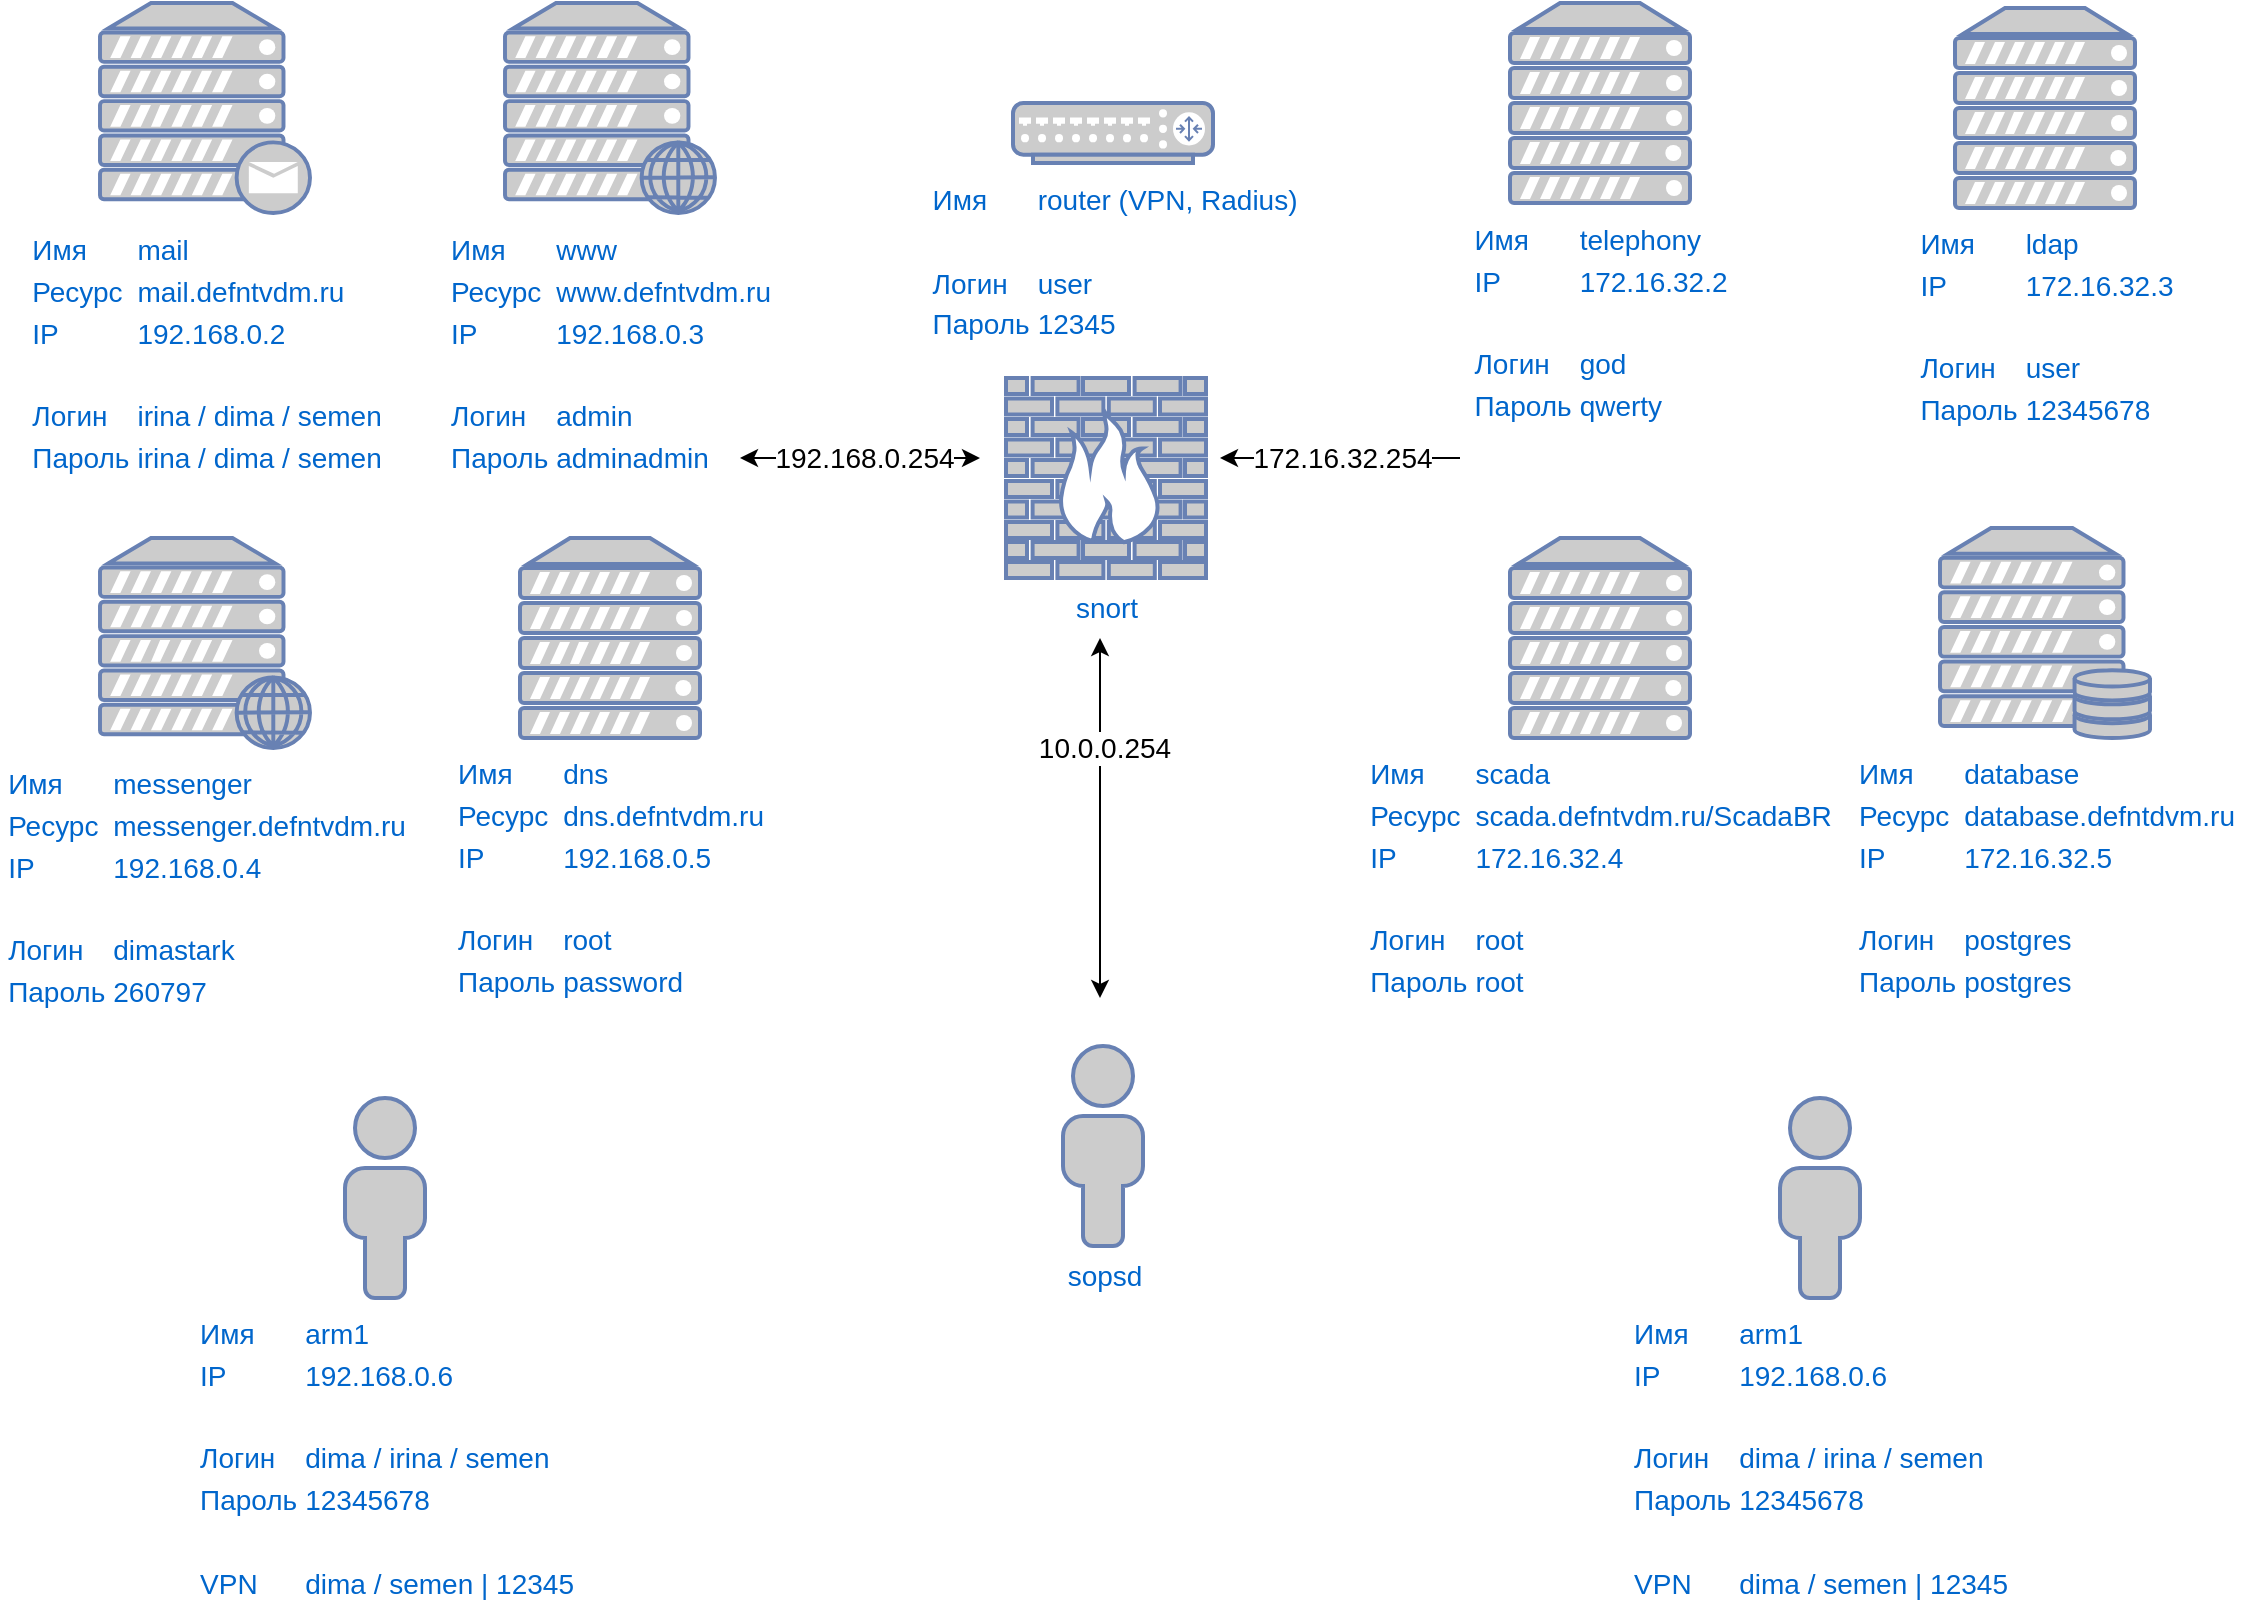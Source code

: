 <mxfile version="10.7.6" type="github"><diagram id="j66EtQMUlOiz9ElDJGNn" name="Page-1"><mxGraphModel dx="2343" dy="1110" grid="1" gridSize="10" guides="1" tooltips="1" connect="1" arrows="1" fold="1" page="1" pageScale="1" pageWidth="827" pageHeight="1169" math="0" shadow="0"><root><mxCell id="0"/><mxCell id="1" parent="0"/><mxCell id="AadQ7rjE2HAG9gOBs0Dw-43" value="&lt;div style=&quot;text-align: left&quot;&gt;&lt;span style=&quot;font-size: 14px&quot;&gt;sopsd&lt;/span&gt;&lt;/div&gt;" style="fontColor=#0066CC;verticalAlign=top;verticalLabelPosition=bottom;labelPosition=center;align=center;html=1;outlineConnect=0;fillColor=#CCCCCC;strokeColor=#6881B3;gradientColor=none;gradientDirection=north;strokeWidth=2;shape=mxgraph.networks.user_male;fontSize=12;" vertex="1" parent="1"><mxGeometry x="401.5" y="534" width="40" height="100" as="geometry"/></mxCell><mxCell id="AadQ7rjE2HAG9gOBs0Dw-49" value="&lt;table style=&quot;text-align: left ; font-size: 14px&quot;&gt;&lt;tbody&gt;&lt;tr&gt;&lt;td&gt;&lt;font style=&quot;font-size: 14px&quot;&gt;Имя&lt;/font&gt;&lt;/td&gt;&lt;td&gt;&lt;font style=&quot;font-size: 14px&quot;&gt;router (VPN, Radius)&lt;/font&gt;&lt;/td&gt;&lt;/tr&gt;&lt;tr&gt;&lt;td&gt;&lt;br&gt;&lt;/td&gt;&lt;td&gt;&lt;br&gt;&lt;/td&gt;&lt;/tr&gt;&lt;tr&gt;&lt;td&gt;&lt;font style=&quot;font-size: 14px&quot;&gt;Логин&lt;/font&gt;&lt;/td&gt;&lt;td&gt;&lt;font style=&quot;font-size: 14px&quot;&gt;user&lt;/font&gt;&lt;/td&gt;&lt;/tr&gt;&lt;tr&gt;&lt;td&gt;&lt;font style=&quot;font-size: 14px&quot;&gt;Пароль&lt;/font&gt;&lt;/td&gt;&lt;td&gt;&lt;font style=&quot;font-size: 14px&quot;&gt;12345&lt;/font&gt;&lt;/td&gt;&lt;/tr&gt;&lt;tr&gt;&lt;td&gt;&lt;font style=&quot;font-size: 14px&quot;&gt;&lt;br&gt;&lt;/font&gt;&lt;/td&gt;&lt;td&gt;&lt;font style=&quot;font-size: 14px&quot;&gt;&lt;br&gt;&lt;/font&gt;&lt;/td&gt;&lt;/tr&gt;&lt;/tbody&gt;&lt;/table&gt;&lt;div style=&quot;text-align: left&quot;&gt;&lt;br&gt;&lt;/div&gt;" style="fontColor=#0066CC;verticalAlign=top;verticalLabelPosition=bottom;labelPosition=center;align=center;html=1;outlineConnect=0;fillColor=#CCCCCC;strokeColor=#6881B3;gradientColor=none;gradientDirection=north;strokeWidth=2;shape=mxgraph.networks.router;fontSize=12;" vertex="1" parent="1"><mxGeometry x="376.5" y="62.5" width="100" height="30" as="geometry"/></mxCell><mxCell id="AadQ7rjE2HAG9gOBs0Dw-54" value="&lt;font style=&quot;font-size: 14px&quot;&gt;snort&lt;br&gt;&lt;/font&gt;&lt;br&gt;" style="fontColor=#0066CC;verticalAlign=top;verticalLabelPosition=bottom;labelPosition=center;align=center;html=1;outlineConnect=0;fillColor=#CCCCCC;strokeColor=#6881B3;gradientColor=none;gradientDirection=north;strokeWidth=2;shape=mxgraph.networks.firewall;" vertex="1" parent="1"><mxGeometry x="373" y="200" width="100" height="100" as="geometry"/></mxCell><mxCell id="AadQ7rjE2HAG9gOBs0Dw-56" value="" style="group;strokeColor=none;" vertex="1" connectable="0" parent="1"><mxGeometry x="-80" y="12.5" width="307.5" height="647.5" as="geometry"/></mxCell><mxCell id="AadQ7rjE2HAG9gOBs0Dw-23" value="&lt;table style=&quot;text-align: left ; font-size: 14px&quot;&gt;&lt;tbody&gt;&lt;tr&gt;&lt;td&gt;&lt;font style=&quot;font-size: 14px&quot;&gt;Имя&lt;/font&gt;&lt;/td&gt;&lt;td&gt;&lt;font style=&quot;font-size: 14px&quot;&gt;www&lt;/font&gt;&lt;/td&gt;&lt;/tr&gt;&lt;tr&gt;&lt;td&gt;&lt;font style=&quot;font-size: 14px&quot;&gt;Ресурс&lt;/font&gt;&lt;/td&gt;&lt;td&gt;&lt;font style=&quot;font-size: 14px&quot;&gt;www.defntvdm.ru&lt;/font&gt;&lt;/td&gt;&lt;/tr&gt;&lt;tr&gt;&lt;td&gt;&lt;font style=&quot;font-size: 14px&quot;&gt;IP&lt;/font&gt;&lt;/td&gt;&lt;td&gt;&lt;font style=&quot;font-size: 14px&quot;&gt;192.168.0.3&lt;/font&gt;&lt;/td&gt;&lt;/tr&gt;&lt;tr&gt;&lt;td&gt;&lt;font style=&quot;font-size: 14px&quot;&gt;&lt;br&gt;&lt;/font&gt;&lt;/td&gt;&lt;td&gt;&lt;font style=&quot;font-size: 14px&quot;&gt;&lt;br&gt;&lt;/font&gt;&lt;/td&gt;&lt;/tr&gt;&lt;tr&gt;&lt;td&gt;&lt;font style=&quot;font-size: 14px&quot;&gt;Логин&lt;/font&gt;&lt;/td&gt;&lt;td&gt;&lt;font style=&quot;font-size: 14px&quot;&gt;admin&lt;/font&gt;&lt;/td&gt;&lt;/tr&gt;&lt;tr&gt;&lt;td&gt;&lt;font style=&quot;font-size: 14px&quot;&gt;Пароль&lt;/font&gt;&lt;/td&gt;&lt;td&gt;&lt;font style=&quot;font-size: 14px&quot;&gt;adminadmin&lt;/font&gt;&lt;/td&gt;&lt;/tr&gt;&lt;/tbody&gt;&lt;/table&gt;" style="fontColor=#0066CC;verticalAlign=top;verticalLabelPosition=bottom;labelPosition=center;align=center;html=1;outlineConnect=0;fillColor=#CCCCCC;strokeColor=#6881B3;gradientColor=none;gradientDirection=north;strokeWidth=2;shape=mxgraph.networks.web_server;fontSize=12;" vertex="1" parent="AadQ7rjE2HAG9gOBs0Dw-56"><mxGeometry x="202.5" width="105" height="105" as="geometry"/></mxCell><mxCell id="AadQ7rjE2HAG9gOBs0Dw-27" value="&lt;table style=&quot;text-align: left ; font-size: 14px&quot;&gt;&lt;tbody&gt;&lt;tr&gt;&lt;td&gt;&lt;font style=&quot;font-size: 14px&quot;&gt;Имя&lt;/font&gt;&lt;/td&gt;&lt;td&gt;&lt;font style=&quot;font-size: 14px&quot;&gt;dns&lt;/font&gt;&lt;/td&gt;&lt;/tr&gt;&lt;tr&gt;&lt;td&gt;&lt;font style=&quot;font-size: 14px&quot;&gt;Ресурс&lt;/font&gt;&lt;/td&gt;&lt;td&gt;&lt;font style=&quot;font-size: 14px&quot;&gt;dns.defntvdm.ru&lt;/font&gt;&lt;/td&gt;&lt;/tr&gt;&lt;tr&gt;&lt;td&gt;&lt;font style=&quot;font-size: 14px&quot;&gt;IP&lt;/font&gt;&lt;/td&gt;&lt;td&gt;&lt;font style=&quot;font-size: 14px&quot;&gt;192.168.0.5&lt;/font&gt;&lt;/td&gt;&lt;/tr&gt;&lt;tr&gt;&lt;td&gt;&lt;font style=&quot;font-size: 14px&quot;&gt;&lt;br&gt;&lt;/font&gt;&lt;/td&gt;&lt;td&gt;&lt;font style=&quot;font-size: 14px&quot;&gt;&lt;br&gt;&lt;/font&gt;&lt;/td&gt;&lt;/tr&gt;&lt;tr&gt;&lt;td&gt;&lt;font style=&quot;font-size: 14px&quot;&gt;Логин&lt;/font&gt;&lt;/td&gt;&lt;td&gt;&lt;font style=&quot;font-size: 14px&quot;&gt;root&lt;/font&gt;&lt;/td&gt;&lt;/tr&gt;&lt;tr&gt;&lt;td&gt;&lt;font style=&quot;font-size: 14px&quot;&gt;Пароль&lt;/font&gt;&lt;/td&gt;&lt;td&gt;&lt;font style=&quot;font-size: 14px&quot;&gt;password&lt;/font&gt;&lt;/td&gt;&lt;/tr&gt;&lt;/tbody&gt;&lt;/table&gt;" style="fontColor=#0066CC;verticalAlign=top;verticalLabelPosition=bottom;labelPosition=center;align=center;html=1;outlineConnect=0;fillColor=#CCCCCC;strokeColor=#6881B3;gradientColor=none;gradientDirection=north;strokeWidth=2;shape=mxgraph.networks.server;fontSize=12;labelBorderColor=none;" vertex="1" parent="AadQ7rjE2HAG9gOBs0Dw-56"><mxGeometry x="210" y="267.5" width="90" height="100" as="geometry"/></mxCell><mxCell id="AadQ7rjE2HAG9gOBs0Dw-30" value="&lt;table style=&quot;text-align: left ; font-size: 14px&quot;&gt;&lt;tbody&gt;&lt;tr&gt;&lt;td&gt;&lt;font style=&quot;font-size: 14px&quot;&gt;Имя&lt;/font&gt;&lt;/td&gt;&lt;td&gt;&lt;font style=&quot;font-size: 14px&quot;&gt;messenger&lt;/font&gt;&lt;/td&gt;&lt;/tr&gt;&lt;tr&gt;&lt;td&gt;&lt;font style=&quot;font-size: 14px&quot;&gt;Ресурс&lt;/font&gt;&lt;/td&gt;&lt;td&gt;&lt;font style=&quot;font-size: 14px&quot;&gt;messenger.defntvdm.ru&lt;/font&gt;&lt;/td&gt;&lt;/tr&gt;&lt;tr&gt;&lt;td&gt;&lt;font style=&quot;font-size: 14px&quot;&gt;IP&lt;/font&gt;&lt;/td&gt;&lt;td&gt;&lt;font style=&quot;font-size: 14px&quot;&gt;192.168.0.4&lt;/font&gt;&lt;/td&gt;&lt;/tr&gt;&lt;tr&gt;&lt;td&gt;&lt;font style=&quot;font-size: 14px&quot;&gt;&lt;br&gt;&lt;/font&gt;&lt;/td&gt;&lt;td&gt;&lt;font style=&quot;font-size: 14px&quot;&gt;&lt;br&gt;&lt;/font&gt;&lt;/td&gt;&lt;/tr&gt;&lt;tr&gt;&lt;td&gt;&lt;font style=&quot;font-size: 14px&quot;&gt;Логин&lt;/font&gt;&lt;/td&gt;&lt;td&gt;&lt;font style=&quot;font-size: 14px&quot;&gt;dimastark&lt;/font&gt;&lt;/td&gt;&lt;/tr&gt;&lt;tr&gt;&lt;td&gt;&lt;font style=&quot;font-size: 14px&quot;&gt;Пароль&lt;/font&gt;&lt;/td&gt;&lt;td&gt;&lt;font style=&quot;font-size: 14px&quot;&gt;260797&lt;/font&gt;&lt;/td&gt;&lt;/tr&gt;&lt;/tbody&gt;&lt;/table&gt;" style="fontColor=#0066CC;verticalAlign=top;verticalLabelPosition=bottom;labelPosition=center;align=center;html=1;outlineConnect=0;fillColor=#CCCCCC;strokeColor=#6881B3;gradientColor=none;gradientDirection=north;strokeWidth=2;shape=mxgraph.networks.web_server;fontSize=12;labelBorderColor=none;" vertex="1" parent="AadQ7rjE2HAG9gOBs0Dw-56"><mxGeometry y="267.5" width="105" height="105" as="geometry"/></mxCell><mxCell id="AadQ7rjE2HAG9gOBs0Dw-33" value="&lt;table style=&quot;text-align: left ; font-size: 14px&quot;&gt;&lt;tbody&gt;&lt;tr&gt;&lt;td&gt;&lt;font style=&quot;font-size: 14px&quot;&gt;Имя&lt;/font&gt;&lt;/td&gt;&lt;td&gt;&lt;font style=&quot;font-size: 14px&quot;&gt;mail&lt;/font&gt;&lt;/td&gt;&lt;/tr&gt;&lt;tr&gt;&lt;td&gt;&lt;font style=&quot;font-size: 14px&quot;&gt;Ресурс&lt;/font&gt;&lt;/td&gt;&lt;td&gt;&lt;font style=&quot;font-size: 14px&quot;&gt;mail.defntvdm.ru&lt;/font&gt;&lt;/td&gt;&lt;/tr&gt;&lt;tr&gt;&lt;td&gt;&lt;font style=&quot;font-size: 14px&quot;&gt;IP&lt;/font&gt;&lt;/td&gt;&lt;td&gt;&lt;font style=&quot;font-size: 14px&quot;&gt;192.168.0.2&lt;/font&gt;&lt;/td&gt;&lt;/tr&gt;&lt;tr&gt;&lt;td&gt;&lt;font style=&quot;font-size: 14px&quot;&gt;&lt;br&gt;&lt;/font&gt;&lt;/td&gt;&lt;td&gt;&lt;font style=&quot;font-size: 14px&quot;&gt;&lt;br&gt;&lt;/font&gt;&lt;/td&gt;&lt;/tr&gt;&lt;tr&gt;&lt;td&gt;&lt;font style=&quot;font-size: 14px&quot;&gt;Логин&lt;/font&gt;&lt;/td&gt;&lt;td&gt;&lt;font style=&quot;font-size: 14px&quot;&gt;irina / dima / semen&lt;/font&gt;&lt;/td&gt;&lt;/tr&gt;&lt;tr&gt;&lt;td&gt;&lt;font style=&quot;font-size: 14px&quot;&gt;Пароль&lt;/font&gt;&lt;/td&gt;&lt;td&gt;&lt;font style=&quot;font-size: 14px&quot;&gt;irina / dima / semen&lt;/font&gt;&lt;/td&gt;&lt;/tr&gt;&lt;/tbody&gt;&lt;/table&gt;" style="fontColor=#0066CC;verticalAlign=top;verticalLabelPosition=bottom;labelPosition=center;align=center;html=1;outlineConnect=0;fillColor=#CCCCCC;strokeColor=#6881B3;gradientColor=none;gradientDirection=north;strokeWidth=2;shape=mxgraph.networks.mail_server;fontSize=12;" vertex="1" parent="AadQ7rjE2HAG9gOBs0Dw-56"><mxGeometry width="105" height="105" as="geometry"/></mxCell><mxCell id="AadQ7rjE2HAG9gOBs0Dw-34" value="&lt;table style=&quot;text-align: left ; font-size: 14px&quot;&gt;&lt;tbody&gt;&lt;tr&gt;&lt;td&gt;&lt;font style=&quot;font-size: 14px&quot;&gt;Имя&lt;/font&gt;&lt;/td&gt;&lt;td&gt;&lt;font style=&quot;font-size: 14px&quot;&gt;arm1&lt;/font&gt;&lt;/td&gt;&lt;/tr&gt;&lt;tr&gt;&lt;td&gt;&lt;font style=&quot;font-size: 14px&quot;&gt;IP&lt;/font&gt;&lt;/td&gt;&lt;td&gt;&lt;font style=&quot;font-size: 14px&quot;&gt;192.168.0.6&lt;/font&gt;&lt;/td&gt;&lt;/tr&gt;&lt;tr&gt;&lt;td&gt;&lt;font style=&quot;font-size: 14px&quot;&gt;&lt;br&gt;&lt;/font&gt;&lt;/td&gt;&lt;td&gt;&lt;font style=&quot;font-size: 14px&quot;&gt;&lt;br&gt;&lt;/font&gt;&lt;/td&gt;&lt;/tr&gt;&lt;tr&gt;&lt;td&gt;&lt;font style=&quot;font-size: 14px&quot;&gt;Логин&lt;/font&gt;&lt;/td&gt;&lt;td&gt;&lt;font style=&quot;font-size: 14px&quot;&gt;dima / irina / semen&lt;/font&gt;&lt;/td&gt;&lt;/tr&gt;&lt;tr&gt;&lt;td&gt;&lt;font style=&quot;font-size: 14px&quot;&gt;Пароль&lt;/font&gt;&lt;/td&gt;&lt;td&gt;&lt;font style=&quot;font-size: 14px&quot;&gt;12345678&lt;/font&gt;&lt;/td&gt;&lt;/tr&gt;&lt;tr&gt;&lt;td&gt;&lt;font style=&quot;font-size: 14px&quot;&gt;&lt;br&gt;&lt;/font&gt;&lt;/td&gt;&lt;td&gt;&lt;font style=&quot;font-size: 14px&quot;&gt;&lt;br&gt;&lt;/font&gt;&lt;/td&gt;&lt;/tr&gt;&lt;tr&gt;&lt;td&gt;&lt;font style=&quot;font-size: 14px&quot;&gt;VPN&lt;/font&gt;&lt;/td&gt;&lt;td&gt;&lt;font style=&quot;font-size: 14px&quot;&gt;dima / semen | 12345&lt;/font&gt;&lt;/td&gt;&lt;/tr&gt;&lt;/tbody&gt;&lt;/table&gt;" style="fontColor=#0066CC;verticalAlign=top;verticalLabelPosition=bottom;labelPosition=center;align=center;html=1;outlineConnect=0;fillColor=#CCCCCC;strokeColor=#6881B3;gradientColor=none;gradientDirection=north;strokeWidth=2;shape=mxgraph.networks.user_male;fontSize=12;labelBorderColor=none;" vertex="1" parent="AadQ7rjE2HAG9gOBs0Dw-56"><mxGeometry x="122.5" y="547.5" width="40" height="100" as="geometry"/></mxCell><mxCell id="AadQ7rjE2HAG9gOBs0Dw-57" value="" style="group" vertex="1" connectable="0" parent="1"><mxGeometry x="625" y="12.5" width="320" height="647.5" as="geometry"/></mxCell><mxCell id="AadQ7rjE2HAG9gOBs0Dw-36" value="&lt;table style=&quot;text-align: left ; font-size: 14px&quot;&gt;&lt;tbody&gt;&lt;tr&gt;&lt;td&gt;&lt;font style=&quot;font-size: 14px&quot;&gt;Имя&lt;/font&gt;&lt;/td&gt;&lt;td&gt;&lt;font style=&quot;font-size: 14px&quot;&gt;database&lt;/font&gt;&lt;/td&gt;&lt;/tr&gt;&lt;tr&gt;&lt;td&gt;&lt;font style=&quot;font-size: 14px&quot;&gt;Ресурс&lt;/font&gt;&lt;/td&gt;&lt;td&gt;&lt;font style=&quot;font-size: 14px&quot;&gt;database.defntdvm.ru&lt;/font&gt;&lt;/td&gt;&lt;/tr&gt;&lt;tr&gt;&lt;td&gt;&lt;font style=&quot;font-size: 14px&quot;&gt;IP&lt;/font&gt;&lt;/td&gt;&lt;td&gt;&lt;font style=&quot;font-size: 14px&quot;&gt;172.16.32.5&lt;/font&gt;&lt;/td&gt;&lt;/tr&gt;&lt;tr&gt;&lt;td&gt;&lt;font style=&quot;font-size: 14px&quot;&gt;&lt;br&gt;&lt;/font&gt;&lt;/td&gt;&lt;td&gt;&lt;font style=&quot;font-size: 14px&quot;&gt;&lt;br&gt;&lt;/font&gt;&lt;/td&gt;&lt;/tr&gt;&lt;tr&gt;&lt;td&gt;&lt;font style=&quot;font-size: 14px&quot;&gt;Логин&lt;/font&gt;&lt;/td&gt;&lt;td&gt;&lt;font style=&quot;font-size: 14px&quot;&gt;postgres&lt;/font&gt;&lt;/td&gt;&lt;/tr&gt;&lt;tr&gt;&lt;td&gt;&lt;font style=&quot;font-size: 14px&quot;&gt;Пароль&lt;/font&gt;&lt;/td&gt;&lt;td&gt;&lt;font style=&quot;font-size: 14px&quot;&gt;postgres&lt;/font&gt;&lt;/td&gt;&lt;/tr&gt;&lt;/tbody&gt;&lt;/table&gt;" style="fontColor=#0066CC;verticalAlign=top;verticalLabelPosition=bottom;labelPosition=center;align=center;html=1;outlineConnect=0;fillColor=#CCCCCC;strokeColor=#6881B3;gradientColor=none;gradientDirection=north;strokeWidth=2;shape=mxgraph.networks.server_storage;fontSize=12;" vertex="1" parent="AadQ7rjE2HAG9gOBs0Dw-57"><mxGeometry x="215" y="262.5" width="105" height="105" as="geometry"/></mxCell><mxCell id="AadQ7rjE2HAG9gOBs0Dw-37" value="&lt;table style=&quot;text-align: left ; font-size: 14px&quot;&gt;&lt;tbody&gt;&lt;tr&gt;&lt;td&gt;&lt;font style=&quot;font-size: 14px&quot;&gt;Имя&lt;/font&gt;&lt;/td&gt;&lt;td&gt;&lt;font style=&quot;font-size: 14px&quot;&gt;scada&lt;/font&gt;&lt;/td&gt;&lt;/tr&gt;&lt;tr&gt;&lt;td&gt;&lt;font style=&quot;font-size: 14px&quot;&gt;Ресурс&lt;/font&gt;&lt;/td&gt;&lt;td&gt;&lt;font style=&quot;font-size: 14px&quot;&gt;scada.defntvdm.ru/ScadaBR&lt;/font&gt;&lt;/td&gt;&lt;/tr&gt;&lt;tr&gt;&lt;td&gt;&lt;font style=&quot;font-size: 14px&quot;&gt;IP&lt;/font&gt;&lt;/td&gt;&lt;td&gt;&lt;font style=&quot;font-size: 14px&quot;&gt;172.16.32.4&lt;/font&gt;&lt;/td&gt;&lt;/tr&gt;&lt;tr&gt;&lt;td&gt;&lt;font style=&quot;font-size: 14px&quot;&gt;&lt;br&gt;&lt;/font&gt;&lt;/td&gt;&lt;td&gt;&lt;font style=&quot;font-size: 14px&quot;&gt;&lt;br&gt;&lt;/font&gt;&lt;/td&gt;&lt;/tr&gt;&lt;tr&gt;&lt;td&gt;&lt;font style=&quot;font-size: 14px&quot;&gt;Логин&lt;/font&gt;&lt;/td&gt;&lt;td&gt;&lt;font style=&quot;font-size: 14px&quot;&gt;root&lt;/font&gt;&lt;/td&gt;&lt;/tr&gt;&lt;tr&gt;&lt;td&gt;&lt;font style=&quot;font-size: 14px&quot;&gt;Пароль&lt;/font&gt;&lt;/td&gt;&lt;td&gt;&lt;font style=&quot;font-size: 14px&quot;&gt;root&lt;/font&gt;&lt;/td&gt;&lt;/tr&gt;&lt;/tbody&gt;&lt;/table&gt;" style="fontColor=#0066CC;verticalAlign=top;verticalLabelPosition=bottom;labelPosition=center;align=center;html=1;outlineConnect=0;fillColor=#CCCCCC;strokeColor=#6881B3;gradientColor=none;gradientDirection=north;strokeWidth=2;shape=mxgraph.networks.server;fontSize=12;" vertex="1" parent="AadQ7rjE2HAG9gOBs0Dw-57"><mxGeometry y="267.5" width="90" height="100" as="geometry"/></mxCell><mxCell id="AadQ7rjE2HAG9gOBs0Dw-38" value="&lt;table style=&quot;text-align: left ; font-size: 14px&quot;&gt;&lt;tbody&gt;&lt;tr&gt;&lt;td&gt;&lt;font style=&quot;font-size: 14px&quot;&gt;Имя&lt;/font&gt;&lt;/td&gt;&lt;td&gt;&lt;font style=&quot;font-size: 14px&quot;&gt;ldap&lt;/font&gt;&lt;/td&gt;&lt;/tr&gt;&lt;tr&gt;&lt;td&gt;&lt;font style=&quot;font-size: 14px&quot;&gt;IP&lt;/font&gt;&lt;/td&gt;&lt;td&gt;&lt;font style=&quot;font-size: 14px&quot;&gt;172.16.32.3&lt;/font&gt;&lt;/td&gt;&lt;/tr&gt;&lt;tr&gt;&lt;td&gt;&lt;font style=&quot;font-size: 14px&quot;&gt;&lt;br&gt;&lt;/font&gt;&lt;/td&gt;&lt;td&gt;&lt;font style=&quot;font-size: 14px&quot;&gt;&lt;br&gt;&lt;/font&gt;&lt;/td&gt;&lt;/tr&gt;&lt;tr&gt;&lt;td&gt;&lt;font style=&quot;font-size: 14px&quot;&gt;Логин&lt;/font&gt;&lt;/td&gt;&lt;td&gt;&lt;font style=&quot;font-size: 14px&quot;&gt;user&lt;/font&gt;&lt;/td&gt;&lt;/tr&gt;&lt;tr&gt;&lt;td&gt;&lt;font style=&quot;font-size: 14px&quot;&gt;Пароль&lt;/font&gt;&lt;/td&gt;&lt;td&gt;&lt;font style=&quot;font-size: 14px&quot;&gt;12345678&lt;/font&gt;&lt;/td&gt;&lt;/tr&gt;&lt;/tbody&gt;&lt;/table&gt;" style="fontColor=#0066CC;verticalAlign=top;verticalLabelPosition=bottom;labelPosition=center;align=center;html=1;outlineConnect=0;fillColor=#CCCCCC;strokeColor=#6881B3;gradientColor=none;gradientDirection=north;strokeWidth=2;shape=mxgraph.networks.server;fontSize=12;" vertex="1" parent="AadQ7rjE2HAG9gOBs0Dw-57"><mxGeometry x="222.5" y="2.5" width="90" height="100" as="geometry"/></mxCell><mxCell id="AadQ7rjE2HAG9gOBs0Dw-39" value="&lt;table style=&quot;text-align: left ; font-size: 14px&quot;&gt;&lt;tbody&gt;&lt;tr&gt;&lt;td&gt;&lt;font style=&quot;font-size: 14px&quot;&gt;Имя&lt;/font&gt;&lt;/td&gt;&lt;td&gt;&lt;font style=&quot;font-size: 14px&quot;&gt;telephony&lt;/font&gt;&lt;/td&gt;&lt;/tr&gt;&lt;tr&gt;&lt;td&gt;&lt;font style=&quot;font-size: 14px&quot;&gt;IP&lt;/font&gt;&lt;/td&gt;&lt;td&gt;&lt;font style=&quot;font-size: 14px&quot;&gt;172.16.32.2&lt;/font&gt;&lt;/td&gt;&lt;/tr&gt;&lt;tr&gt;&lt;td&gt;&lt;font style=&quot;font-size: 14px&quot;&gt;&lt;br&gt;&lt;/font&gt;&lt;/td&gt;&lt;td&gt;&lt;font style=&quot;font-size: 14px&quot;&gt;&lt;br&gt;&lt;/font&gt;&lt;/td&gt;&lt;/tr&gt;&lt;tr&gt;&lt;td&gt;&lt;font style=&quot;font-size: 14px&quot;&gt;Логин&lt;/font&gt;&lt;/td&gt;&lt;td&gt;&lt;font style=&quot;font-size: 14px&quot;&gt;god&lt;/font&gt;&lt;/td&gt;&lt;/tr&gt;&lt;tr&gt;&lt;td&gt;&lt;font style=&quot;font-size: 14px&quot;&gt;Пароль&lt;/font&gt;&lt;/td&gt;&lt;td&gt;&lt;font style=&quot;font-size: 14px&quot;&gt;qwerty&lt;/font&gt;&lt;/td&gt;&lt;/tr&gt;&lt;/tbody&gt;&lt;/table&gt;" style="fontColor=#0066CC;verticalAlign=top;verticalLabelPosition=bottom;labelPosition=center;align=center;html=1;outlineConnect=0;fillColor=#CCCCCC;strokeColor=#6881B3;gradientColor=none;gradientDirection=north;strokeWidth=2;shape=mxgraph.networks.server;fontSize=12;" vertex="1" parent="AadQ7rjE2HAG9gOBs0Dw-57"><mxGeometry width="90" height="100" as="geometry"/></mxCell><mxCell id="AadQ7rjE2HAG9gOBs0Dw-40" value="&lt;table style=&quot;text-align: left ; font-size: 14px&quot;&gt;&lt;tbody&gt;&lt;tr&gt;&lt;td&gt;&lt;font style=&quot;font-size: 14px&quot;&gt;Имя&lt;/font&gt;&lt;/td&gt;&lt;td&gt;&lt;font style=&quot;font-size: 14px&quot;&gt;arm1&lt;/font&gt;&lt;/td&gt;&lt;/tr&gt;&lt;tr&gt;&lt;td&gt;&lt;font style=&quot;font-size: 14px&quot;&gt;IP&lt;/font&gt;&lt;/td&gt;&lt;td&gt;&lt;font style=&quot;font-size: 14px&quot;&gt;192.168.0.6&lt;/font&gt;&lt;/td&gt;&lt;/tr&gt;&lt;tr&gt;&lt;td&gt;&lt;font style=&quot;font-size: 14px&quot;&gt;&lt;br&gt;&lt;/font&gt;&lt;/td&gt;&lt;td&gt;&lt;font style=&quot;font-size: 14px&quot;&gt;&lt;br&gt;&lt;/font&gt;&lt;/td&gt;&lt;/tr&gt;&lt;tr&gt;&lt;td&gt;&lt;font style=&quot;font-size: 14px&quot;&gt;Логин&lt;/font&gt;&lt;/td&gt;&lt;td&gt;&lt;font style=&quot;font-size: 14px&quot;&gt;dima / irina / semen&lt;/font&gt;&lt;/td&gt;&lt;/tr&gt;&lt;tr&gt;&lt;td&gt;&lt;font style=&quot;font-size: 14px&quot;&gt;Пароль&lt;/font&gt;&lt;/td&gt;&lt;td&gt;&lt;font style=&quot;font-size: 14px&quot;&gt;12345678&lt;/font&gt;&lt;/td&gt;&lt;/tr&gt;&lt;tr&gt;&lt;td&gt;&lt;font style=&quot;font-size: 14px&quot;&gt;&lt;br&gt;&lt;/font&gt;&lt;/td&gt;&lt;td&gt;&lt;font style=&quot;font-size: 14px&quot;&gt;&lt;br&gt;&lt;/font&gt;&lt;/td&gt;&lt;/tr&gt;&lt;tr&gt;&lt;td&gt;&lt;font style=&quot;font-size: 14px&quot;&gt;VPN&lt;/font&gt;&lt;/td&gt;&lt;td&gt;&lt;font style=&quot;font-size: 14px&quot;&gt;dima / semen | 12345&lt;/font&gt;&lt;/td&gt;&lt;/tr&gt;&lt;/tbody&gt;&lt;/table&gt;" style="fontColor=#0066CC;verticalAlign=top;verticalLabelPosition=bottom;labelPosition=center;align=center;html=1;outlineConnect=0;fillColor=#CCCCCC;strokeColor=#6881B3;gradientColor=none;gradientDirection=north;strokeWidth=2;shape=mxgraph.networks.user_male;fontSize=12;" vertex="1" parent="AadQ7rjE2HAG9gOBs0Dw-57"><mxGeometry x="135" y="547.5" width="40" height="100" as="geometry"/></mxCell><mxCell id="AadQ7rjE2HAG9gOBs0Dw-59" value="" style="endArrow=classic;html=1;fontSize=12;" edge="1" parent="1"><mxGeometry width="50" height="50" relative="1" as="geometry"><mxPoint x="600" y="240" as="sourcePoint"/><mxPoint x="480" y="240" as="targetPoint"/></mxGeometry></mxCell><mxCell id="AadQ7rjE2HAG9gOBs0Dw-63" value="172.16.32.254" style="text;html=1;resizable=0;points=[];align=center;verticalAlign=middle;labelBackgroundColor=#ffffff;fontSize=14;" vertex="1" connectable="0" parent="AadQ7rjE2HAG9gOBs0Dw-59"><mxGeometry x="0.65" y="-2" relative="1" as="geometry"><mxPoint x="40" y="2" as="offset"/></mxGeometry></mxCell><mxCell id="AadQ7rjE2HAG9gOBs0Dw-60" value="" style="endArrow=classic;startArrow=classic;html=1;fontSize=12;" edge="1" parent="1"><mxGeometry width="50" height="50" relative="1" as="geometry"><mxPoint x="360" y="240" as="sourcePoint"/><mxPoint x="240" y="240" as="targetPoint"/></mxGeometry></mxCell><mxCell id="AadQ7rjE2HAG9gOBs0Dw-62" value="&lt;font style=&quot;font-size: 14px&quot;&gt;192.168.0.254&lt;/font&gt;" style="text;html=1;resizable=0;points=[];align=center;verticalAlign=middle;labelBackgroundColor=#ffffff;fontSize=12;" vertex="1" connectable="0" parent="AadQ7rjE2HAG9gOBs0Dw-60"><mxGeometry x="-0.483" relative="1" as="geometry"><mxPoint x="-27.5" as="offset"/></mxGeometry></mxCell><mxCell id="AadQ7rjE2HAG9gOBs0Dw-61" value="" style="endArrow=classic;startArrow=classic;html=1;fontSize=12;" edge="1" parent="1"><mxGeometry width="50" height="50" relative="1" as="geometry"><mxPoint x="420" y="510" as="sourcePoint"/><mxPoint x="420" y="330" as="targetPoint"/></mxGeometry></mxCell><mxCell id="AadQ7rjE2HAG9gOBs0Dw-64" value="&lt;font style=&quot;font-size: 14px&quot;&gt;10.0.0.254&lt;/font&gt;" style="text;html=1;resizable=0;points=[];align=center;verticalAlign=middle;labelBackgroundColor=#ffffff;fontSize=14;" vertex="1" connectable="0" parent="AadQ7rjE2HAG9gOBs0Dw-61"><mxGeometry x="0.422" y="-3" relative="1" as="geometry"><mxPoint x="-1.5" y="3" as="offset"/></mxGeometry></mxCell></root></mxGraphModel></diagram></mxfile>
